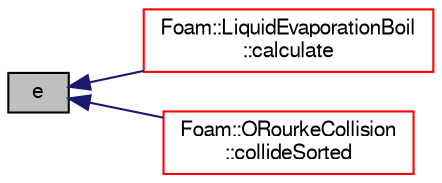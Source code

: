 digraph "e"
{
  bgcolor="transparent";
  edge [fontname="FreeSans",fontsize="10",labelfontname="FreeSans",labelfontsize="10"];
  node [fontname="FreeSans",fontsize="10",shape=record];
  rankdir="LR";
  Node1 [label="e",height=0.2,width=0.4,color="black", fillcolor="grey75", style="filled", fontcolor="black"];
  Node1 -> Node2 [dir="back",color="midnightblue",fontsize="10",style="solid",fontname="FreeSans"];
  Node2 [label="Foam::LiquidEvaporationBoil\l::calculate",height=0.2,width=0.4,color="red",URL="$a24318.html#a031f0e209049424f72315c7da79fb3b7",tooltip="Update model. "];
  Node1 -> Node5 [dir="back",color="midnightblue",fontsize="10",style="solid",fontname="FreeSans"];
  Node5 [label="Foam::ORourkeCollision\l::collideSorted",height=0.2,width=0.4,color="red",URL="$a24586.html#a834e9188312dfe219a33c35c3e198be0"];
}

